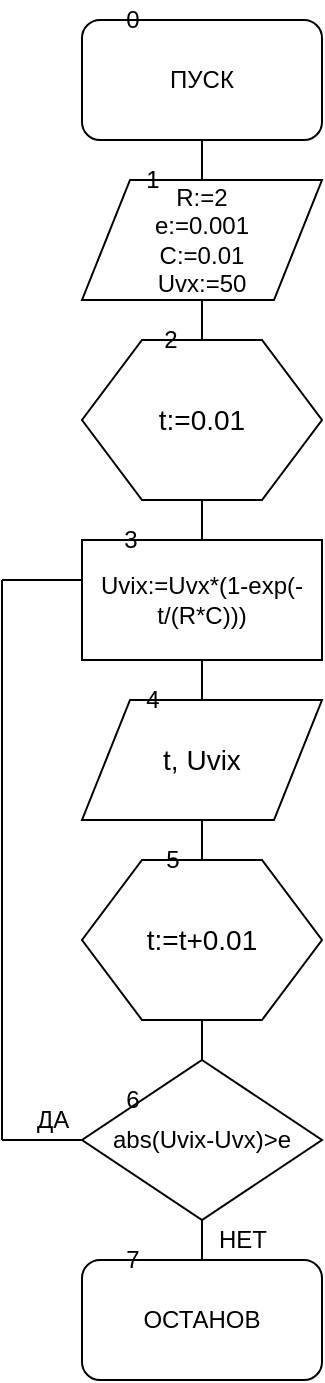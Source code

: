<mxfile version="12.3.3" type="device" pages="1"><diagram id="yH71NfCZlAfo-fDzexQo" name="Page-1"><mxGraphModel dx="854" dy="506" grid="1" gridSize="10" guides="1" tooltips="1" connect="1" arrows="1" fold="1" page="1" pageScale="1" pageWidth="827" pageHeight="1169" math="0" shadow="0"><root><mxCell id="0"/><mxCell id="1" parent="0"/><mxCell id="JGf3C66SoC4WzDraEPfs-9" value="" style="endArrow=none;html=1;entryX=0.5;entryY=0;entryDx=0;entryDy=0;" edge="1" parent="1" source="JGf3C66SoC4WzDraEPfs-1" target="JGf3C66SoC4WzDraEPfs-2"><mxGeometry width="50" height="50" relative="1" as="geometry"><mxPoint x="160" y="770" as="sourcePoint"/><mxPoint x="210" y="720" as="targetPoint"/></mxGeometry></mxCell><mxCell id="JGf3C66SoC4WzDraEPfs-1" value="&lt;font style=&quot;vertical-align: inherit&quot;&gt;&lt;font style=&quot;vertical-align: inherit&quot;&gt;ПУСК&lt;/font&gt;&lt;/font&gt;" style="rounded=1;whiteSpace=wrap;html=1;" vertex="1" parent="1"><mxGeometry x="160" y="20" width="120" height="60" as="geometry"/></mxCell><mxCell id="JGf3C66SoC4WzDraEPfs-2" value="&lt;font style=&quot;vertical-align: inherit&quot;&gt;&lt;font style=&quot;vertical-align: inherit&quot;&gt;ОСТАНОВ&lt;/font&gt;&lt;/font&gt;" style="rounded=1;whiteSpace=wrap;html=1;" vertex="1" parent="1"><mxGeometry x="160" y="640" width="120" height="60" as="geometry"/></mxCell><mxCell id="JGf3C66SoC4WzDraEPfs-3" value="&lt;div&gt;R:=2&lt;/div&gt;&lt;div&gt;e:=0.001&lt;/div&gt;&lt;div&gt;C:=0.01&lt;/div&gt;&lt;div&gt;Uvx:=50&lt;/div&gt;" style="shape=parallelogram;perimeter=parallelogramPerimeter;whiteSpace=wrap;html=1;" vertex="1" parent="1"><mxGeometry x="160" y="100" width="120" height="60" as="geometry"/></mxCell><mxCell id="JGf3C66SoC4WzDraEPfs-4" value="&lt;font style=&quot;font-size: 14px&quot;&gt;t:=0.01&lt;/font&gt;" style="shape=hexagon;perimeter=hexagonPerimeter2;whiteSpace=wrap;html=1;" vertex="1" parent="1"><mxGeometry x="160" y="180" width="120" height="80" as="geometry"/></mxCell><mxCell id="JGf3C66SoC4WzDraEPfs-5" value="Uvix:=Uvx*(1-exp(-t/(R*C)))" style="rounded=0;whiteSpace=wrap;html=1;" vertex="1" parent="1"><mxGeometry x="160" y="280" width="120" height="60" as="geometry"/></mxCell><mxCell id="JGf3C66SoC4WzDraEPfs-6" value="&lt;font style=&quot;font-size: 14px&quot;&gt;t, Uvix&lt;/font&gt;" style="shape=parallelogram;perimeter=parallelogramPerimeter;whiteSpace=wrap;html=1;" vertex="1" parent="1"><mxGeometry x="160" y="360" width="120" height="60" as="geometry"/></mxCell><mxCell id="JGf3C66SoC4WzDraEPfs-7" value="&lt;font style=&quot;font-size: 14px&quot;&gt;t:=t+0.01&lt;/font&gt;" style="shape=hexagon;perimeter=hexagonPerimeter2;whiteSpace=wrap;html=1;" vertex="1" parent="1"><mxGeometry x="160" y="440" width="120" height="80" as="geometry"/></mxCell><mxCell id="JGf3C66SoC4WzDraEPfs-8" value="abs(Uvix-Uvx)&amp;gt;e" style="rhombus;whiteSpace=wrap;html=1;" vertex="1" parent="1"><mxGeometry x="160" y="540" width="120" height="80" as="geometry"/></mxCell><mxCell id="JGf3C66SoC4WzDraEPfs-10" value="НЕТ" style="text;html=1;align=center;verticalAlign=middle;resizable=0;points=[];;autosize=1;" vertex="1" parent="1"><mxGeometry x="220" y="620" width="40" height="20" as="geometry"/></mxCell><mxCell id="JGf3C66SoC4WzDraEPfs-11" value="" style="endArrow=none;html=1;entryX=0;entryY=0.5;entryDx=0;entryDy=0;" edge="1" parent="1" target="JGf3C66SoC4WzDraEPfs-8"><mxGeometry width="50" height="50" relative="1" as="geometry"><mxPoint x="120" y="580" as="sourcePoint"/><mxPoint x="210" y="720" as="targetPoint"/></mxGeometry></mxCell><mxCell id="JGf3C66SoC4WzDraEPfs-12" value="" style="endArrow=none;html=1;" edge="1" parent="1"><mxGeometry width="50" height="50" relative="1" as="geometry"><mxPoint x="120" y="300" as="sourcePoint"/><mxPoint x="120" y="580" as="targetPoint"/></mxGeometry></mxCell><mxCell id="JGf3C66SoC4WzDraEPfs-13" value="" style="endArrow=none;html=1;entryX=0;entryY=0.5;entryDx=0;entryDy=0;" edge="1" parent="1"><mxGeometry width="50" height="50" relative="1" as="geometry"><mxPoint x="120" y="300" as="sourcePoint"/><mxPoint x="160" y="300" as="targetPoint"/></mxGeometry></mxCell><mxCell id="JGf3C66SoC4WzDraEPfs-14" value="ДА" style="text;html=1;align=center;verticalAlign=middle;resizable=0;points=[];;autosize=1;" vertex="1" parent="1"><mxGeometry x="130" y="560" width="30" height="20" as="geometry"/></mxCell><mxCell id="JGf3C66SoC4WzDraEPfs-15" value="0" style="text;html=1;align=center;verticalAlign=middle;resizable=0;points=[];;autosize=1;" vertex="1" parent="1"><mxGeometry x="175" y="10" width="20" height="20" as="geometry"/></mxCell><mxCell id="JGf3C66SoC4WzDraEPfs-16" value="1" style="text;html=1;align=center;verticalAlign=middle;resizable=0;points=[];;autosize=1;" vertex="1" parent="1"><mxGeometry x="185" y="90" width="20" height="20" as="geometry"/></mxCell><mxCell id="JGf3C66SoC4WzDraEPfs-17" value="2" style="text;html=1;align=center;verticalAlign=middle;resizable=0;points=[];;autosize=1;" vertex="1" parent="1"><mxGeometry x="194" y="170" width="20" height="20" as="geometry"/></mxCell><mxCell id="JGf3C66SoC4WzDraEPfs-18" value="3" style="text;html=1;align=center;verticalAlign=middle;resizable=0;points=[];;autosize=1;" vertex="1" parent="1"><mxGeometry x="174" y="270" width="20" height="20" as="geometry"/></mxCell><mxCell id="JGf3C66SoC4WzDraEPfs-19" value="4" style="text;html=1;align=center;verticalAlign=middle;resizable=0;points=[];;autosize=1;" vertex="1" parent="1"><mxGeometry x="185" y="350" width="20" height="20" as="geometry"/></mxCell><mxCell id="JGf3C66SoC4WzDraEPfs-20" value="5" style="text;html=1;align=center;verticalAlign=middle;resizable=0;points=[];;autosize=1;" vertex="1" parent="1"><mxGeometry x="195" y="430" width="20" height="20" as="geometry"/></mxCell><mxCell id="JGf3C66SoC4WzDraEPfs-21" value="6" style="text;html=1;align=center;verticalAlign=middle;resizable=0;points=[];;autosize=1;" vertex="1" parent="1"><mxGeometry x="175" y="550" width="20" height="20" as="geometry"/></mxCell><mxCell id="JGf3C66SoC4WzDraEPfs-22" value="7" style="text;html=1;align=center;verticalAlign=middle;resizable=0;points=[];;autosize=1;" vertex="1" parent="1"><mxGeometry x="175" y="630" width="20" height="20" as="geometry"/></mxCell></root></mxGraphModel></diagram></mxfile>